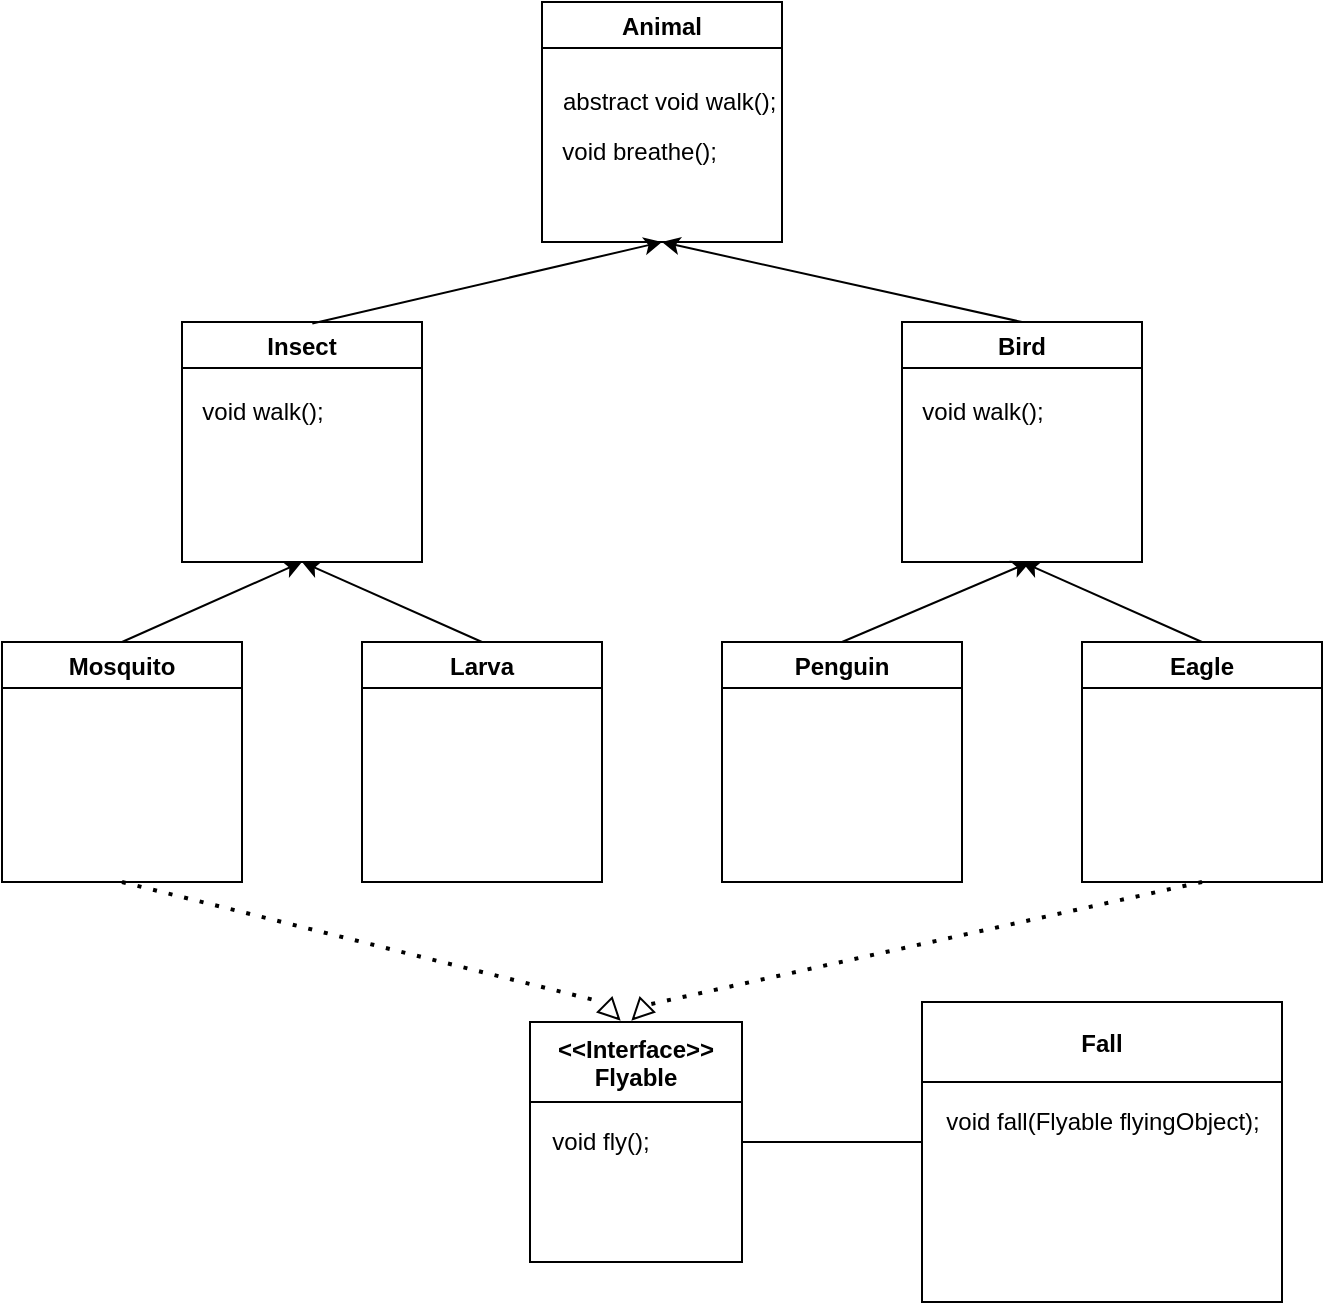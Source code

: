 <mxfile version="20.3.6" type="github">
  <diagram id="C5RBs43oDa-KdzZeNtuy" name="Page-1">
    <mxGraphModel dx="474" dy="235" grid="1" gridSize="10" guides="1" tooltips="1" connect="1" arrows="1" fold="1" page="1" pageScale="1" pageWidth="827" pageHeight="1169" math="0" shadow="0">
      <root>
        <mxCell id="WIyWlLk6GJQsqaUBKTNV-0" />
        <mxCell id="WIyWlLk6GJQsqaUBKTNV-1" parent="WIyWlLk6GJQsqaUBKTNV-0" />
        <mxCell id="1KCdWiZ9QiFZB8cn-z4l-3" value="Animal" style="swimlane;" parent="WIyWlLk6GJQsqaUBKTNV-1" vertex="1">
          <mxGeometry x="360" y="120" width="120" height="120" as="geometry" />
        </mxCell>
        <mxCell id="1KCdWiZ9QiFZB8cn-z4l-5" value="abstract void walk();&amp;nbsp;" style="text;html=1;align=center;verticalAlign=middle;resizable=0;points=[];autosize=1;strokeColor=none;fillColor=none;" parent="1KCdWiZ9QiFZB8cn-z4l-3" vertex="1">
          <mxGeometry y="35" width="130" height="30" as="geometry" />
        </mxCell>
        <mxCell id="1KCdWiZ9QiFZB8cn-z4l-7" value="void breathe();&amp;nbsp;" style="text;html=1;align=center;verticalAlign=middle;resizable=0;points=[];autosize=1;strokeColor=none;fillColor=none;" parent="1KCdWiZ9QiFZB8cn-z4l-3" vertex="1">
          <mxGeometry y="60" width="100" height="30" as="geometry" />
        </mxCell>
        <mxCell id="1KCdWiZ9QiFZB8cn-z4l-26" value="Insect" style="swimlane;" parent="WIyWlLk6GJQsqaUBKTNV-1" vertex="1">
          <mxGeometry x="180" y="280" width="120" height="120" as="geometry" />
        </mxCell>
        <mxCell id="1KCdWiZ9QiFZB8cn-z4l-50" value="void walk();" style="text;html=1;align=center;verticalAlign=middle;resizable=0;points=[];autosize=1;strokeColor=none;fillColor=none;" parent="1KCdWiZ9QiFZB8cn-z4l-26" vertex="1">
          <mxGeometry y="30" width="80" height="30" as="geometry" />
        </mxCell>
        <mxCell id="1KCdWiZ9QiFZB8cn-z4l-29" value="Bird" style="swimlane;" parent="WIyWlLk6GJQsqaUBKTNV-1" vertex="1">
          <mxGeometry x="540" y="280" width="120" height="120" as="geometry" />
        </mxCell>
        <mxCell id="1KCdWiZ9QiFZB8cn-z4l-52" value="void walk();" style="text;html=1;align=center;verticalAlign=middle;resizable=0;points=[];autosize=1;strokeColor=none;fillColor=none;" parent="1KCdWiZ9QiFZB8cn-z4l-29" vertex="1">
          <mxGeometry y="30" width="80" height="30" as="geometry" />
        </mxCell>
        <mxCell id="1KCdWiZ9QiFZB8cn-z4l-32" value="" style="endArrow=classic;html=1;rounded=0;entryX=0.5;entryY=1;entryDx=0;entryDy=0;exitX=0.543;exitY=0.006;exitDx=0;exitDy=0;exitPerimeter=0;" parent="WIyWlLk6GJQsqaUBKTNV-1" source="1KCdWiZ9QiFZB8cn-z4l-26" target="1KCdWiZ9QiFZB8cn-z4l-3" edge="1">
          <mxGeometry width="50" height="50" relative="1" as="geometry">
            <mxPoint x="360" y="340" as="sourcePoint" />
            <mxPoint x="410" y="290" as="targetPoint" />
          </mxGeometry>
        </mxCell>
        <mxCell id="1KCdWiZ9QiFZB8cn-z4l-33" value="" style="endArrow=classic;html=1;rounded=0;entryX=0.5;entryY=1;entryDx=0;entryDy=0;exitX=0.5;exitY=0;exitDx=0;exitDy=0;" parent="WIyWlLk6GJQsqaUBKTNV-1" source="1KCdWiZ9QiFZB8cn-z4l-29" target="1KCdWiZ9QiFZB8cn-z4l-3" edge="1">
          <mxGeometry width="50" height="50" relative="1" as="geometry">
            <mxPoint x="275.16" y="320.72" as="sourcePoint" />
            <mxPoint x="390" y="250.0" as="targetPoint" />
          </mxGeometry>
        </mxCell>
        <mxCell id="1KCdWiZ9QiFZB8cn-z4l-34" value="Penguin" style="swimlane;" parent="WIyWlLk6GJQsqaUBKTNV-1" vertex="1">
          <mxGeometry x="450" y="440" width="120" height="120" as="geometry" />
        </mxCell>
        <mxCell id="1KCdWiZ9QiFZB8cn-z4l-37" value="Eagle" style="swimlane;" parent="WIyWlLk6GJQsqaUBKTNV-1" vertex="1">
          <mxGeometry x="630" y="440" width="120" height="120" as="geometry" />
        </mxCell>
        <mxCell id="1KCdWiZ9QiFZB8cn-z4l-40" value="Mosquito" style="swimlane;" parent="WIyWlLk6GJQsqaUBKTNV-1" vertex="1">
          <mxGeometry x="90" y="440" width="120" height="120" as="geometry" />
        </mxCell>
        <mxCell id="1KCdWiZ9QiFZB8cn-z4l-43" value="Larva" style="swimlane;" parent="WIyWlLk6GJQsqaUBKTNV-1" vertex="1">
          <mxGeometry x="270" y="440" width="120" height="120" as="geometry" />
        </mxCell>
        <mxCell id="1KCdWiZ9QiFZB8cn-z4l-46" value="" style="endArrow=classic;html=1;rounded=0;exitX=0.5;exitY=0;exitDx=0;exitDy=0;" parent="WIyWlLk6GJQsqaUBKTNV-1" source="1KCdWiZ9QiFZB8cn-z4l-40" edge="1">
          <mxGeometry width="50" height="50" relative="1" as="geometry">
            <mxPoint x="190" y="450" as="sourcePoint" />
            <mxPoint x="240" y="400" as="targetPoint" />
          </mxGeometry>
        </mxCell>
        <mxCell id="1KCdWiZ9QiFZB8cn-z4l-47" value="" style="endArrow=classic;html=1;rounded=0;exitX=0.5;exitY=0;exitDx=0;exitDy=0;entryX=0.5;entryY=1;entryDx=0;entryDy=0;" parent="WIyWlLk6GJQsqaUBKTNV-1" source="1KCdWiZ9QiFZB8cn-z4l-43" target="1KCdWiZ9QiFZB8cn-z4l-26" edge="1">
          <mxGeometry width="50" height="50" relative="1" as="geometry">
            <mxPoint x="160" y="450.0" as="sourcePoint" />
            <mxPoint x="250" y="410.0" as="targetPoint" />
          </mxGeometry>
        </mxCell>
        <mxCell id="1KCdWiZ9QiFZB8cn-z4l-48" value="" style="endArrow=classic;html=1;rounded=0;exitX=0.5;exitY=0;exitDx=0;exitDy=0;entryX=0.5;entryY=1;entryDx=0;entryDy=0;" parent="WIyWlLk6GJQsqaUBKTNV-1" edge="1">
          <mxGeometry width="50" height="50" relative="1" as="geometry">
            <mxPoint x="690" y="440.0" as="sourcePoint" />
            <mxPoint x="600" y="400.0" as="targetPoint" />
          </mxGeometry>
        </mxCell>
        <mxCell id="1KCdWiZ9QiFZB8cn-z4l-49" value="" style="endArrow=classic;html=1;rounded=0;entryX=0.5;entryY=1;entryDx=0;entryDy=0;exitX=0.5;exitY=0;exitDx=0;exitDy=0;" parent="WIyWlLk6GJQsqaUBKTNV-1" source="1KCdWiZ9QiFZB8cn-z4l-34" edge="1">
          <mxGeometry width="50" height="50" relative="1" as="geometry">
            <mxPoint x="530" y="440" as="sourcePoint" />
            <mxPoint x="604" y="400.0" as="targetPoint" />
          </mxGeometry>
        </mxCell>
        <mxCell id="GmWC1hLh5vxwKfTXZy2R-1" value="&lt;&lt;Interface&gt;&gt;&#xa;Flyable" style="swimlane;startSize=40;" vertex="1" parent="WIyWlLk6GJQsqaUBKTNV-1">
          <mxGeometry x="354" y="630" width="106" height="120" as="geometry">
            <mxRectangle x="354" y="630" width="70" height="30" as="alternateBounds" />
          </mxGeometry>
        </mxCell>
        <mxCell id="GmWC1hLh5vxwKfTXZy2R-2" value="void fly();" style="text;html=1;align=center;verticalAlign=middle;resizable=0;points=[];autosize=1;strokeColor=none;fillColor=none;" vertex="1" parent="GmWC1hLh5vxwKfTXZy2R-1">
          <mxGeometry y="45" width="70" height="30" as="geometry" />
        </mxCell>
        <mxCell id="GmWC1hLh5vxwKfTXZy2R-17" value="" style="verticalLabelPosition=bottom;verticalAlign=top;html=1;shape=mxgraph.basic.acute_triangle;dx=0.5;rotation=-135;" vertex="1" parent="GmWC1hLh5vxwKfTXZy2R-1">
          <mxGeometry x="50" y="-10" width="10" height="10" as="geometry" />
        </mxCell>
        <mxCell id="GmWC1hLh5vxwKfTXZy2R-7" value="Fall" style="swimlane;startSize=40;" vertex="1" parent="WIyWlLk6GJQsqaUBKTNV-1">
          <mxGeometry x="550" y="620" width="180" height="150" as="geometry">
            <mxRectangle x="354" y="630" width="70" height="30" as="alternateBounds" />
          </mxGeometry>
        </mxCell>
        <mxCell id="GmWC1hLh5vxwKfTXZy2R-8" value="void fall(Flyable flyingObject);" style="text;html=1;align=center;verticalAlign=middle;resizable=0;points=[];autosize=1;strokeColor=none;fillColor=none;" vertex="1" parent="GmWC1hLh5vxwKfTXZy2R-7">
          <mxGeometry y="45" width="180" height="30" as="geometry" />
        </mxCell>
        <mxCell id="GmWC1hLh5vxwKfTXZy2R-12" value="" style="endArrow=none;dashed=1;html=1;dashPattern=1 3;strokeWidth=2;rounded=0;exitX=0.5;exitY=1;exitDx=0;exitDy=0;" edge="1" parent="WIyWlLk6GJQsqaUBKTNV-1" source="1KCdWiZ9QiFZB8cn-z4l-40">
          <mxGeometry width="50" height="50" relative="1" as="geometry">
            <mxPoint x="153.214" y="583.83" as="sourcePoint" />
            <mxPoint x="390" y="620" as="targetPoint" />
          </mxGeometry>
        </mxCell>
        <mxCell id="GmWC1hLh5vxwKfTXZy2R-15" value="" style="endArrow=none;dashed=1;html=1;dashPattern=1 3;strokeWidth=2;rounded=0;exitX=0.5;exitY=1;exitDx=0;exitDy=0;entryX=0.5;entryY=1;entryDx=0;entryDy=0;entryPerimeter=0;" edge="1" parent="WIyWlLk6GJQsqaUBKTNV-1" source="1KCdWiZ9QiFZB8cn-z4l-37" target="GmWC1hLh5vxwKfTXZy2R-17">
          <mxGeometry width="50" height="50" relative="1" as="geometry">
            <mxPoint x="290.004" y="570.0" as="sourcePoint" />
            <mxPoint x="420" y="620" as="targetPoint" />
          </mxGeometry>
        </mxCell>
        <mxCell id="GmWC1hLh5vxwKfTXZy2R-16" value="" style="verticalLabelPosition=bottom;verticalAlign=top;html=1;shape=mxgraph.basic.acute_triangle;dx=0.5;rotation=135;" vertex="1" parent="WIyWlLk6GJQsqaUBKTNV-1">
          <mxGeometry x="390" y="620" width="10" height="10" as="geometry" />
        </mxCell>
        <mxCell id="GmWC1hLh5vxwKfTXZy2R-19" value="" style="endArrow=none;html=1;rounded=0;entryX=0;entryY=0.833;entryDx=0;entryDy=0;entryPerimeter=0;exitX=1;exitY=0.5;exitDx=0;exitDy=0;" edge="1" parent="WIyWlLk6GJQsqaUBKTNV-1" source="GmWC1hLh5vxwKfTXZy2R-1" target="GmWC1hLh5vxwKfTXZy2R-8">
          <mxGeometry width="50" height="50" relative="1" as="geometry">
            <mxPoint x="390" y="680" as="sourcePoint" />
            <mxPoint x="440" y="630" as="targetPoint" />
          </mxGeometry>
        </mxCell>
      </root>
    </mxGraphModel>
  </diagram>
</mxfile>
